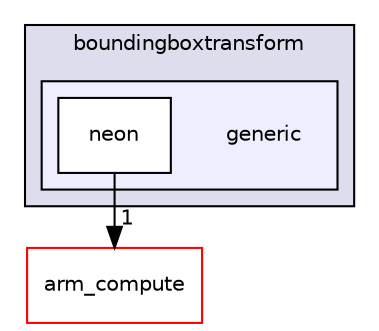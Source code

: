 digraph "src/cpu/kernels/boundingboxtransform/generic" {
  compound=true
  node [ fontsize="10", fontname="Helvetica"];
  edge [ labelfontsize="10", labelfontname="Helvetica"];
  subgraph clusterdir_66505c28f17235130db4c94e75856446 {
    graph [ bgcolor="#ddddee", pencolor="black", label="boundingboxtransform" fontname="Helvetica", fontsize="10", URL="dir_66505c28f17235130db4c94e75856446.xhtml"]
  subgraph clusterdir_2ba783d8b201bdd857da55bcc3a8cd52 {
    graph [ bgcolor="#eeeeff", pencolor="black", label="" URL="dir_2ba783d8b201bdd857da55bcc3a8cd52.xhtml"];
    dir_2ba783d8b201bdd857da55bcc3a8cd52 [shape=plaintext label="generic"];
  dir_903a467d167d98700d6661eb5bcfac06 [shape=box label="neon" fillcolor="white" style="filled" URL="dir_903a467d167d98700d6661eb5bcfac06.xhtml"];
  }
  }
  dir_214608ef36d61442cb2b0c1c4e9a7def [shape=box label="arm_compute" fillcolor="white" style="filled" color="red" URL="dir_214608ef36d61442cb2b0c1c4e9a7def.xhtml"];
  dir_903a467d167d98700d6661eb5bcfac06->dir_214608ef36d61442cb2b0c1c4e9a7def [headlabel="1", labeldistance=1.5 headhref="dir_000427_000000.xhtml"];
}
